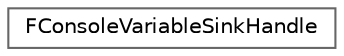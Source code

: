 digraph "Graphical Class Hierarchy"
{
 // INTERACTIVE_SVG=YES
 // LATEX_PDF_SIZE
  bgcolor="transparent";
  edge [fontname=Helvetica,fontsize=10,labelfontname=Helvetica,labelfontsize=10];
  node [fontname=Helvetica,fontsize=10,shape=box,height=0.2,width=0.4];
  rankdir="LR";
  Node0 [id="Node000000",label="FConsoleVariableSinkHandle",height=0.2,width=0.4,color="grey40", fillcolor="white", style="filled",URL="$d6/d7e/classFConsoleVariableSinkHandle.html",tooltip="Class representing an handle to an online delegate."];
}
